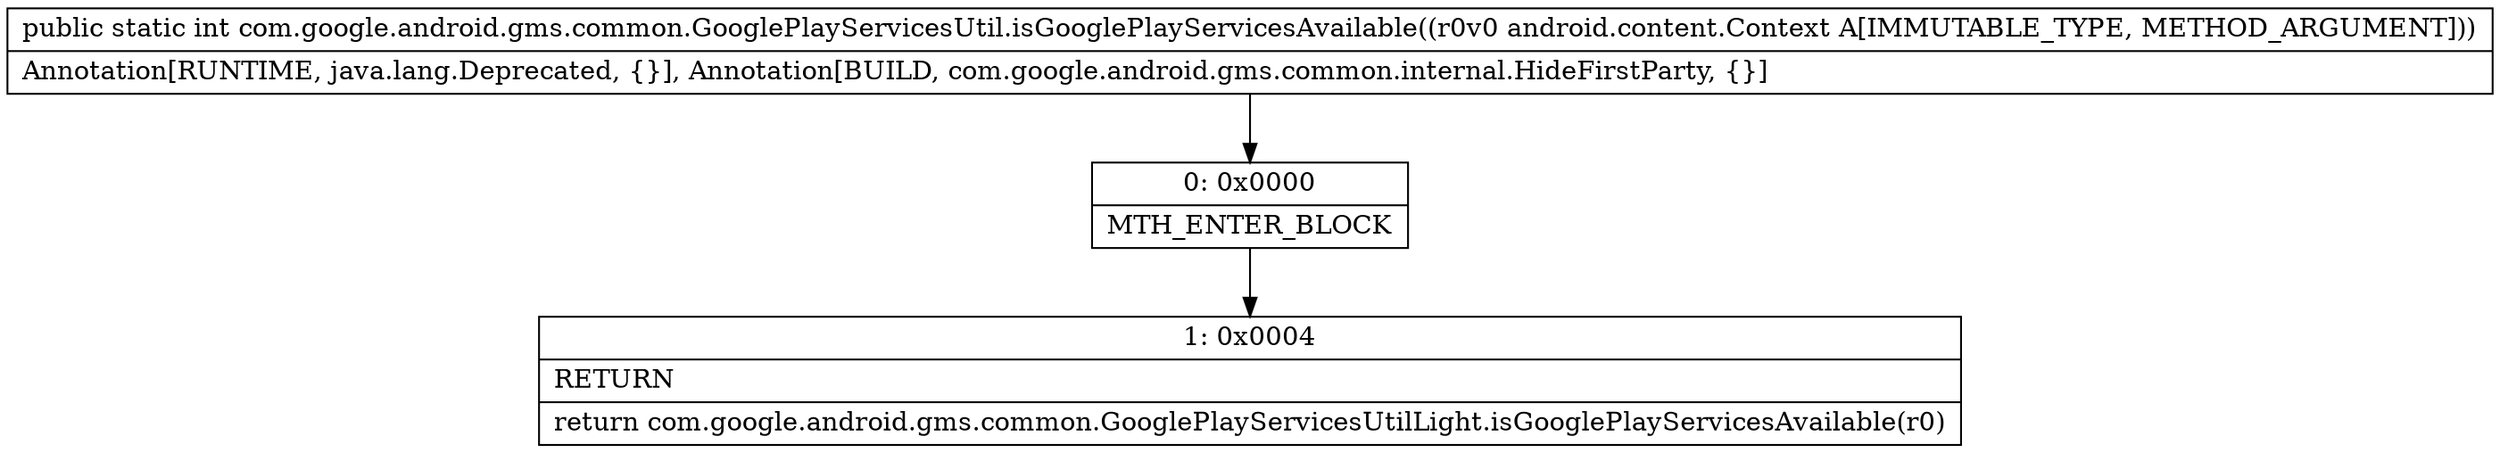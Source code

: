 digraph "CFG forcom.google.android.gms.common.GooglePlayServicesUtil.isGooglePlayServicesAvailable(Landroid\/content\/Context;)I" {
Node_0 [shape=record,label="{0\:\ 0x0000|MTH_ENTER_BLOCK\l}"];
Node_1 [shape=record,label="{1\:\ 0x0004|RETURN\l|return com.google.android.gms.common.GooglePlayServicesUtilLight.isGooglePlayServicesAvailable(r0)\l}"];
MethodNode[shape=record,label="{public static int com.google.android.gms.common.GooglePlayServicesUtil.isGooglePlayServicesAvailable((r0v0 android.content.Context A[IMMUTABLE_TYPE, METHOD_ARGUMENT]))  | Annotation[RUNTIME, java.lang.Deprecated, \{\}], Annotation[BUILD, com.google.android.gms.common.internal.HideFirstParty, \{\}]\l}"];
MethodNode -> Node_0;
Node_0 -> Node_1;
}

